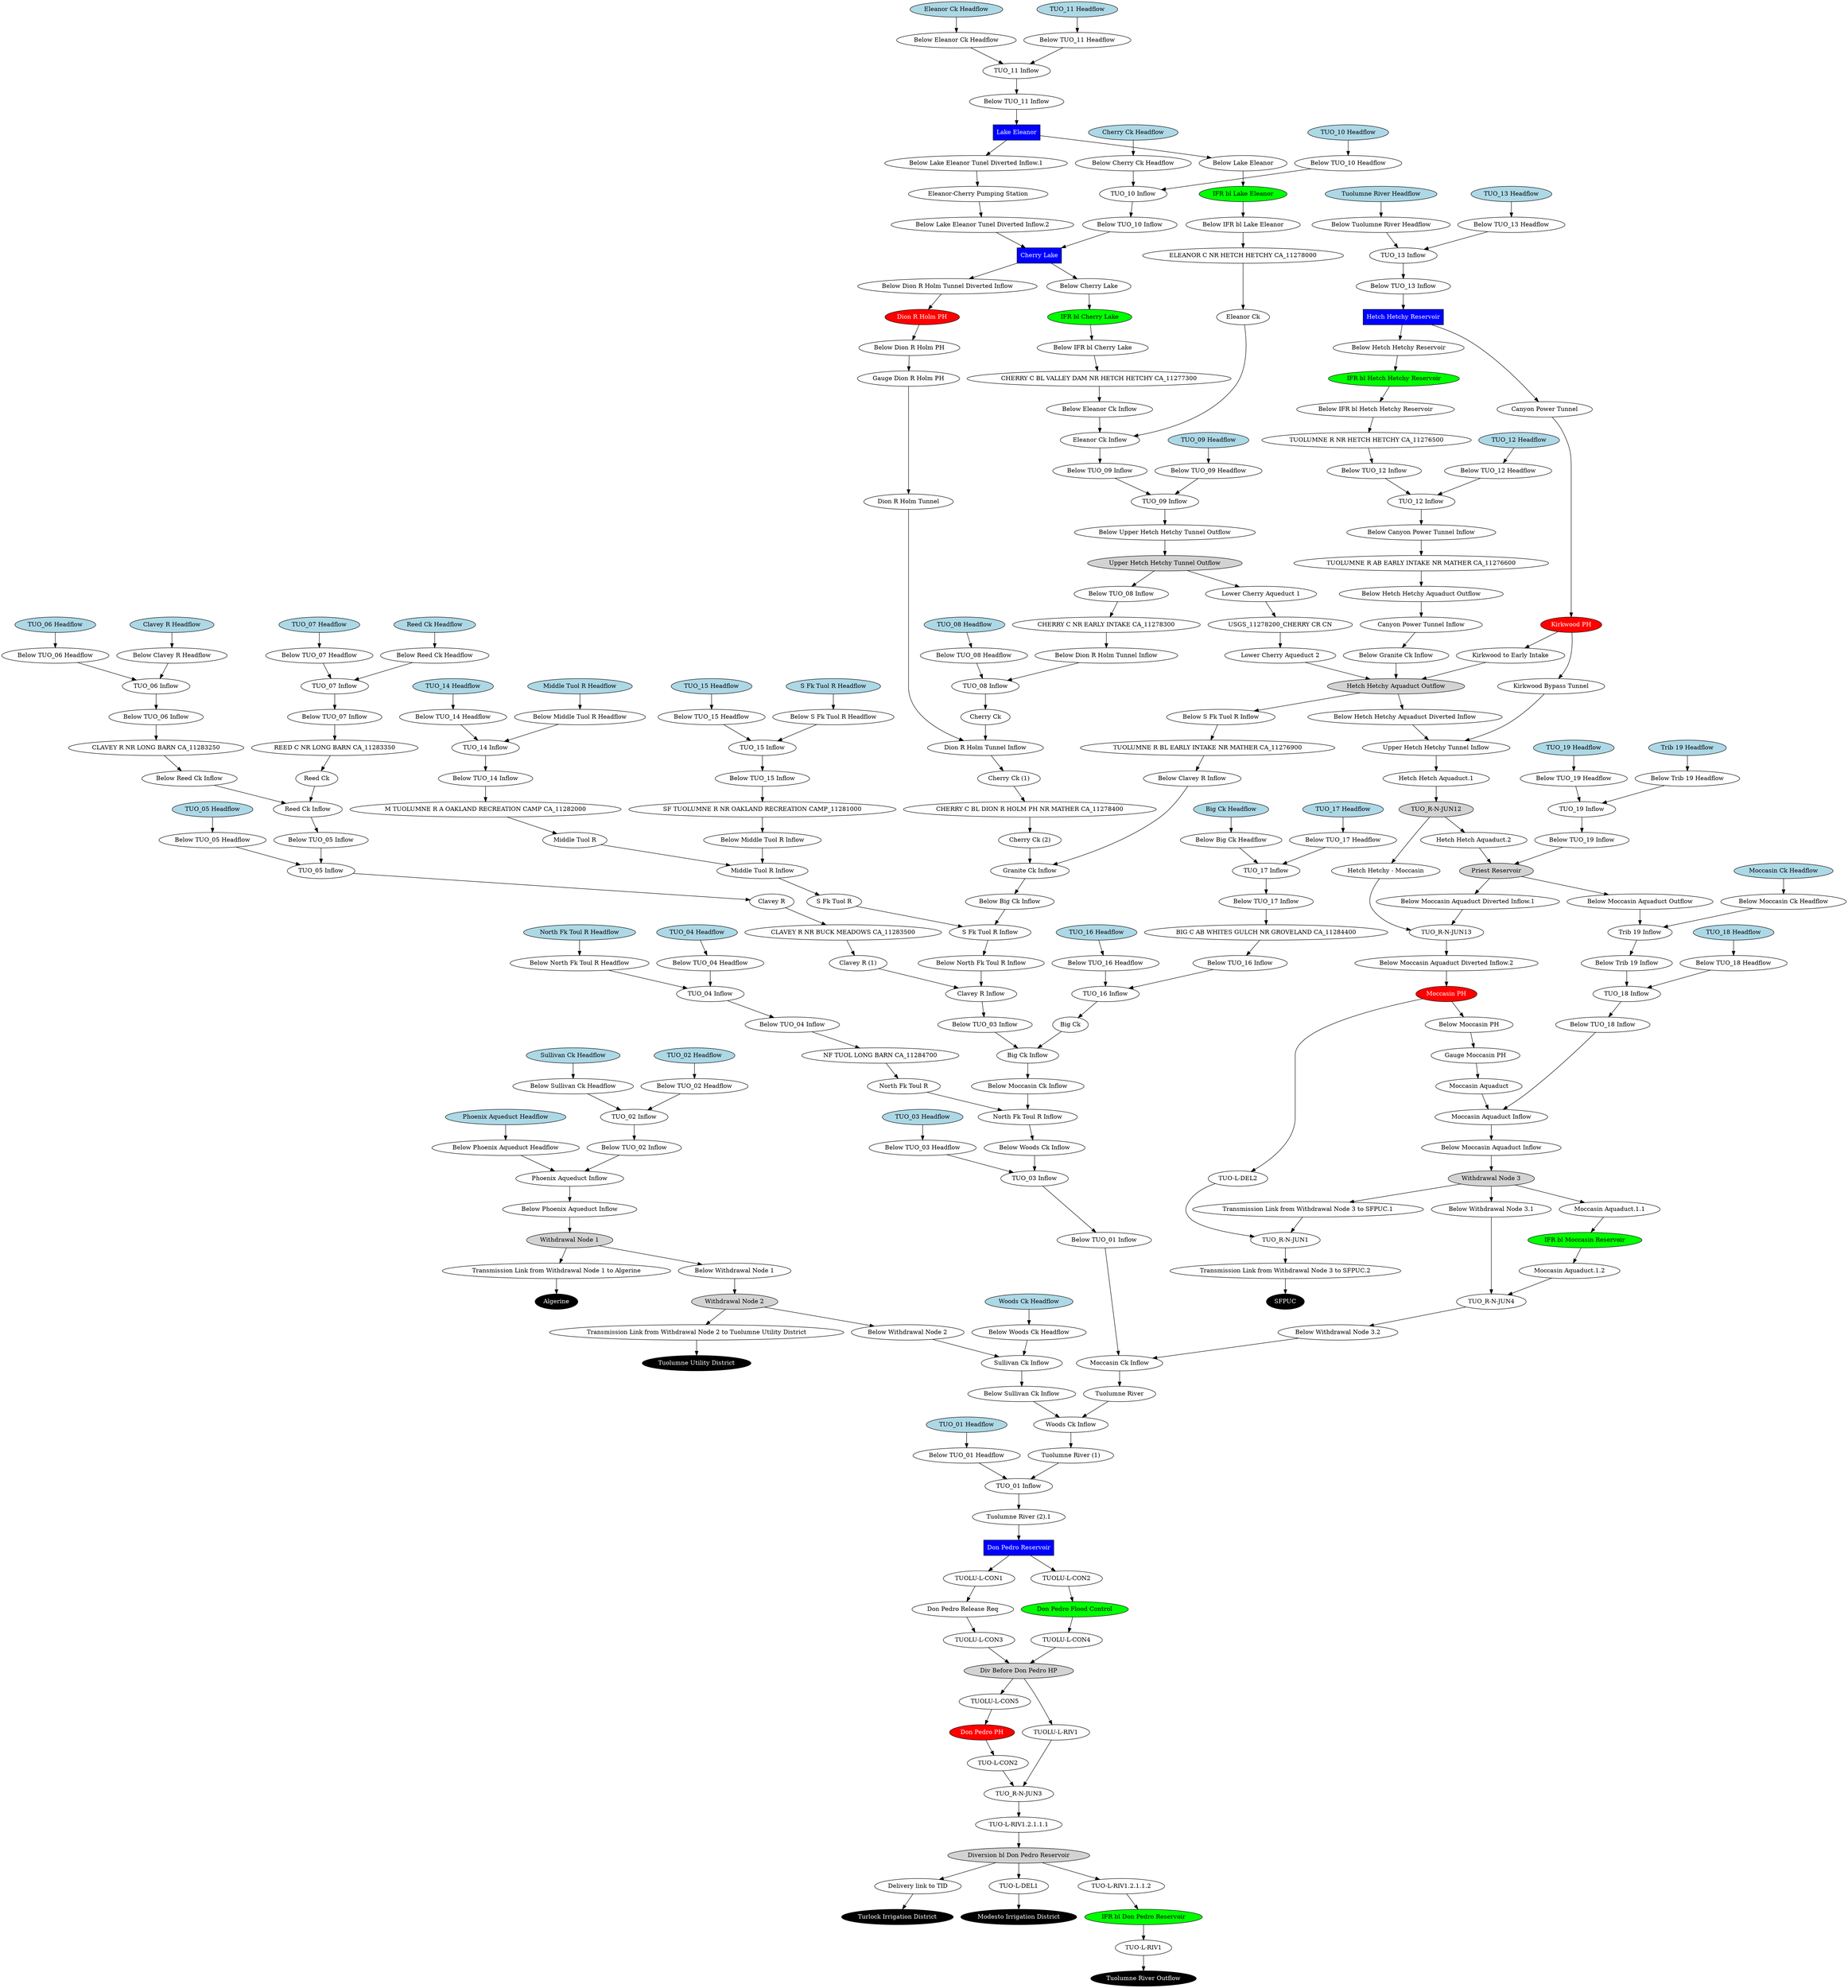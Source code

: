 // tuolumne
digraph tuolumne {
	"Below Big Ck Headflow" [fillcolor=white fontcolor=black shape=oval style=filled]
	"Below Big Ck Inflow" [fillcolor=white fontcolor=black shape=oval style=filled]
	"Below Canyon Power Tunnel Inflow" [fillcolor=white fontcolor=black shape=oval style=filled]
	"Below Cherry Ck Headflow" [fillcolor=white fontcolor=black shape=oval style=filled]
	"Below Cherry Lake" [fillcolor=white fontcolor=black shape=oval style=filled]
	"Below Clavey R Headflow" [fillcolor=white fontcolor=black shape=oval style=filled]
	"Below Clavey R Inflow" [fillcolor=white fontcolor=black shape=oval style=filled]
	"Below Dion R Holm PH" [fillcolor=white fontcolor=black shape=oval style=filled]
	"Below Dion R Holm Tunnel Diverted Inflow" [fillcolor=white fontcolor=black shape=oval style=filled]
	"Below Dion R Holm Tunnel Inflow" [fillcolor=white fontcolor=black shape=oval style=filled]
	"Below Eleanor Ck Headflow" [fillcolor=white fontcolor=black shape=oval style=filled]
	"Below Eleanor Ck Inflow" [fillcolor=white fontcolor=black shape=oval style=filled]
	"Below Granite Ck Inflow" [fillcolor=white fontcolor=black shape=oval style=filled]
	"Below Hetch Hetchy Aquaduct Diverted Inflow" [fillcolor=white fontcolor=black shape=oval style=filled]
	"Below Hetch Hetchy Aquaduct Outflow" [fillcolor=white fontcolor=black shape=oval style=filled]
	"Below Hetch Hetchy Reservoir" [fillcolor=white fontcolor=black shape=oval style=filled]
	"Below IFR bl Cherry Lake" [fillcolor=white fontcolor=black shape=oval style=filled]
	"Below IFR bl Hetch Hetchy Reservoir" [fillcolor=white fontcolor=black shape=oval style=filled]
	"Below IFR bl Lake Eleanor" [fillcolor=white fontcolor=black shape=oval style=filled]
	"Below Lake Eleanor" [fillcolor=white fontcolor=black shape=oval style=filled]
	"Below Lake Eleanor Tunel Diverted Inflow.1" [fillcolor=white fontcolor=black shape=oval style=filled]
	"Below Lake Eleanor Tunel Diverted Inflow.2" [fillcolor=white fontcolor=black shape=oval style=filled]
	"Below Middle Tuol R Headflow" [fillcolor=white fontcolor=black shape=oval style=filled]
	"Below Middle Tuol R Inflow" [fillcolor=white fontcolor=black shape=oval style=filled]
	"Below Moccasin Aquaduct Diverted Inflow.1" [fillcolor=white fontcolor=black shape=oval style=filled]
	"Below Moccasin Aquaduct Diverted Inflow.2" [fillcolor=white fontcolor=black shape=oval style=filled]
	"Below Moccasin Aquaduct Inflow" [fillcolor=white fontcolor=black shape=oval style=filled]
	"Below Moccasin Aquaduct Outflow" [fillcolor=white fontcolor=black shape=oval style=filled]
	"Below Moccasin Ck Headflow" [fillcolor=white fontcolor=black shape=oval style=filled]
	"Below Moccasin Ck Inflow" [fillcolor=white fontcolor=black shape=oval style=filled]
	"Below Moccasin PH" [fillcolor=white fontcolor=black shape=oval style=filled]
	"Below North Fk Toul R Headflow" [fillcolor=white fontcolor=black shape=oval style=filled]
	"Below North Fk Toul R Inflow" [fillcolor=white fontcolor=black shape=oval style=filled]
	"Below Phoenix Aqueduct Headflow" [fillcolor=white fontcolor=black shape=oval style=filled]
	"Below Phoenix Aqueduct Inflow" [fillcolor=white fontcolor=black shape=oval style=filled]
	"Below Reed Ck Headflow" [fillcolor=white fontcolor=black shape=oval style=filled]
	"Below Reed Ck Inflow" [fillcolor=white fontcolor=black shape=oval style=filled]
	"Below S Fk Tuol R Headflow" [fillcolor=white fontcolor=black shape=oval style=filled]
	"Below S Fk Tuol R Inflow" [fillcolor=white fontcolor=black shape=oval style=filled]
	"Below Sullivan Ck Headflow" [fillcolor=white fontcolor=black shape=oval style=filled]
	"Below Sullivan Ck Inflow" [fillcolor=white fontcolor=black shape=oval style=filled]
	"Below Trib 19 Headflow" [fillcolor=white fontcolor=black shape=oval style=filled]
	"Below Trib 19 Inflow" [fillcolor=white fontcolor=black shape=oval style=filled]
	"Below Tuolumne River Headflow" [fillcolor=white fontcolor=black shape=oval style=filled]
	"Below TUO_01 Headflow" [fillcolor=white fontcolor=black shape=oval style=filled]
	"Below TUO_01 Inflow" [fillcolor=white fontcolor=black shape=oval style=filled]
	"Below TUO_02 Headflow" [fillcolor=white fontcolor=black shape=oval style=filled]
	"Below TUO_02 Inflow" [fillcolor=white fontcolor=black shape=oval style=filled]
	"Below TUO_03 Headflow" [fillcolor=white fontcolor=black shape=oval style=filled]
	"Below TUO_03 Inflow" [fillcolor=white fontcolor=black shape=oval style=filled]
	"Below TUO_04 Headflow" [fillcolor=white fontcolor=black shape=oval style=filled]
	"Below TUO_04 Inflow" [fillcolor=white fontcolor=black shape=oval style=filled]
	"Below TUO_05 Headflow" [fillcolor=white fontcolor=black shape=oval style=filled]
	"Below TUO_05 Inflow" [fillcolor=white fontcolor=black shape=oval style=filled]
	"Below TUO_06 Headflow" [fillcolor=white fontcolor=black shape=oval style=filled]
	"Below TUO_06 Inflow" [fillcolor=white fontcolor=black shape=oval style=filled]
	"Below TUO_07 Headflow" [fillcolor=white fontcolor=black shape=oval style=filled]
	"Below TUO_07 Inflow" [fillcolor=white fontcolor=black shape=oval style=filled]
	"Below TUO_08 Headflow" [fillcolor=white fontcolor=black shape=oval style=filled]
	"Below TUO_08 Inflow" [fillcolor=white fontcolor=black shape=oval style=filled]
	"Below TUO_09 Headflow" [fillcolor=white fontcolor=black shape=oval style=filled]
	"Below TUO_09 Inflow" [fillcolor=white fontcolor=black shape=oval style=filled]
	"Below TUO_10 Headflow" [fillcolor=white fontcolor=black shape=oval style=filled]
	"Below TUO_10 Inflow" [fillcolor=white fontcolor=black shape=oval style=filled]
	"Below TUO_11 Headflow" [fillcolor=white fontcolor=black shape=oval style=filled]
	"Below TUO_11 Inflow" [fillcolor=white fontcolor=black shape=oval style=filled]
	"Below TUO_12 Headflow" [fillcolor=white fontcolor=black shape=oval style=filled]
	"Below TUO_12 Inflow" [fillcolor=white fontcolor=black shape=oval style=filled]
	"Below TUO_13 Headflow" [fillcolor=white fontcolor=black shape=oval style=filled]
	"Below TUO_13 Inflow" [fillcolor=white fontcolor=black shape=oval style=filled]
	"Below TUO_14 Headflow" [fillcolor=white fontcolor=black shape=oval style=filled]
	"Below TUO_14 Inflow" [fillcolor=white fontcolor=black shape=oval style=filled]
	"Below TUO_15 Headflow" [fillcolor=white fontcolor=black shape=oval style=filled]
	"Below TUO_15 Inflow" [fillcolor=white fontcolor=black shape=oval style=filled]
	"Below TUO_16 Headflow" [fillcolor=white fontcolor=black shape=oval style=filled]
	"Below TUO_16 Inflow" [fillcolor=white fontcolor=black shape=oval style=filled]
	"Below TUO_17 Headflow" [fillcolor=white fontcolor=black shape=oval style=filled]
	"Below TUO_17 Inflow" [fillcolor=white fontcolor=black shape=oval style=filled]
	"Below TUO_18 Headflow" [fillcolor=white fontcolor=black shape=oval style=filled]
	"Below TUO_18 Inflow" [fillcolor=white fontcolor=black shape=oval style=filled]
	"Below TUO_19 Headflow" [fillcolor=white fontcolor=black shape=oval style=filled]
	"Below TUO_19 Inflow" [fillcolor=white fontcolor=black shape=oval style=filled]
	"Below Upper Hetch Hetchy Tunnel Outflow" [fillcolor=white fontcolor=black shape=oval style=filled]
	"Below Withdrawal Node 1" [fillcolor=white fontcolor=black shape=oval style=filled]
	"Below Withdrawal Node 2" [fillcolor=white fontcolor=black shape=oval style=filled]
	"Below Withdrawal Node 3.1" [fillcolor=white fontcolor=black shape=oval style=filled]
	"Below Withdrawal Node 3.2" [fillcolor=white fontcolor=black shape=oval style=filled]
	"Below Woods Ck Headflow" [fillcolor=white fontcolor=black shape=oval style=filled]
	"Below Woods Ck Inflow" [fillcolor=white fontcolor=black shape=oval style=filled]
	"Big Ck" [fillcolor=white fontcolor=black shape=oval style=filled]
	"Canyon Power Tunnel" [fillcolor=white fontcolor=black shape=oval style=filled]
	"Cherry Ck" [fillcolor=white fontcolor=black shape=oval style=filled]
	"Cherry Ck (1)" [fillcolor=white fontcolor=black shape=oval style=filled]
	"Cherry Ck (2)" [fillcolor=white fontcolor=black shape=oval style=filled]
	"Clavey R" [fillcolor=white fontcolor=black shape=oval style=filled]
	"Clavey R (1)" [fillcolor=white fontcolor=black shape=oval style=filled]
	"Delivery link to TID" [fillcolor=white fontcolor=black shape=oval style=filled]
	"Dion R Holm Tunnel" [fillcolor=white fontcolor=black shape=oval style=filled]
	"Eleanor Ck" [fillcolor=white fontcolor=black shape=oval style=filled]
	"Hetch Hetch Aquaduct.1" [fillcolor=white fontcolor=black shape=oval style=filled]
	"Hetch Hetch Aquaduct.2" [fillcolor=white fontcolor=black shape=oval style=filled]
	"Hetch Hetchy - Moccasin" [fillcolor=white fontcolor=black shape=oval style=filled]
	"Kirkwood Bypass Tunnel" [fillcolor=white fontcolor=black shape=oval style=filled]
	"Kirkwood to Early Intake" [fillcolor=white fontcolor=black shape=oval style=filled]
	"Lower Cherry Aqueduct 1" [fillcolor=white fontcolor=black shape=oval style=filled]
	"Lower Cherry Aqueduct 2" [fillcolor=white fontcolor=black shape=oval style=filled]
	"Middle Tuol R" [fillcolor=white fontcolor=black shape=oval style=filled]
	"Moccasin Aquaduct" [fillcolor=white fontcolor=black shape=oval style=filled]
	"Moccasin Aquaduct.1.1" [fillcolor=white fontcolor=black shape=oval style=filled]
	"Moccasin Aquaduct.1.2" [fillcolor=white fontcolor=black shape=oval style=filled]
	"North Fk Toul R" [fillcolor=white fontcolor=black shape=oval style=filled]
	"Reed Ck" [fillcolor=white fontcolor=black shape=oval style=filled]
	"S Fk Tuol R" [fillcolor=white fontcolor=black shape=oval style=filled]
	"Transmission Link from Withdrawal Node 1 to Algerine" [fillcolor=white fontcolor=black shape=oval style=filled]
	"Transmission Link from Withdrawal Node 2 to Tuolumne Utility District" [fillcolor=white fontcolor=black shape=oval style=filled]
	"Transmission Link from Withdrawal Node 3 to SFPUC.1" [fillcolor=white fontcolor=black shape=oval style=filled]
	"Transmission Link from Withdrawal Node 3 to SFPUC.2" [fillcolor=white fontcolor=black shape=oval style=filled]
	"TUO-L-CON2" [fillcolor=white fontcolor=black shape=oval style=filled]
	"TUO-L-DEL1" [fillcolor=white fontcolor=black shape=oval style=filled]
	"TUO-L-DEL2" [fillcolor=white fontcolor=black shape=oval style=filled]
	"TUO-L-RIV1" [fillcolor=white fontcolor=black shape=oval style=filled]
	"TUO-L-RIV1.2.1.1.1" [fillcolor=white fontcolor=black shape=oval style=filled]
	"TUO-L-RIV1.2.1.1.2" [fillcolor=white fontcolor=black shape=oval style=filled]
	"TUOLU-L-CON1" [fillcolor=white fontcolor=black shape=oval style=filled]
	"TUOLU-L-CON2" [fillcolor=white fontcolor=black shape=oval style=filled]
	"TUOLU-L-CON3" [fillcolor=white fontcolor=black shape=oval style=filled]
	"TUOLU-L-CON4" [fillcolor=white fontcolor=black shape=oval style=filled]
	"TUOLU-L-CON5" [fillcolor=white fontcolor=black shape=oval style=filled]
	"TUOLU-L-RIV1" [fillcolor=white fontcolor=black shape=oval style=filled]
	"Tuolumne River" [fillcolor=white fontcolor=black shape=oval style=filled]
	"Tuolumne River (1)" [fillcolor=white fontcolor=black shape=oval style=filled]
	"Tuolumne River (2).1" [fillcolor=white fontcolor=black shape=oval style=filled]
	Algerine [fillcolor=black fontcolor=white shape=oval style=filled]
	"BIG C AB WHITES GULCH NR GROVELAND CA_11284400" [fillcolor=white fontcolor=black shape=oval style=filled]
	"Big Ck Headflow" [fillcolor=lightblue fontcolor=black shape=oval style=filled]
	"Big Ck Inflow" [fillcolor=white fontcolor=black shape=oval style=filled]
	"Canyon Power Tunnel Inflow" [fillcolor=white fontcolor=black shape=oval style=filled]
	"CHERRY C BL DION R HOLM PH NR MATHER CA_11278400" [fillcolor=white fontcolor=black shape=oval style=filled]
	"CHERRY C BL VALLEY DAM NR HETCH HETCHY CA_11277300" [fillcolor=white fontcolor=black shape=oval style=filled]
	"CHERRY C NR EARLY INTAKE CA_11278300" [fillcolor=white fontcolor=black shape=oval style=filled]
	"Cherry Ck Headflow" [fillcolor=lightblue fontcolor=black shape=oval style=filled]
	"Cherry Lake" [fillcolor=blue fontcolor=white shape=rect style=filled]
	"Clavey R Headflow" [fillcolor=lightblue fontcolor=black shape=oval style=filled]
	"Clavey R Inflow" [fillcolor=white fontcolor=black shape=oval style=filled]
	"CLAVEY R NR BUCK MEADOWS CA_11283500" [fillcolor=white fontcolor=black shape=oval style=filled]
	"CLAVEY R NR LONG BARN CA_11283250" [fillcolor=white fontcolor=black shape=oval style=filled]
	"Dion R Holm PH" [fillcolor=red fontcolor=white shape=oval style=filled]
	"Dion R Holm Tunnel Inflow" [fillcolor=white fontcolor=black shape=oval style=filled]
	"Div Before Don Pedro HP" [fillcolor=lightgrey fontcolor=black shape=oval style=filled]
	"Diversion bl Don Pedro Reservoir" [fillcolor=lightgrey fontcolor=black shape=oval style=filled]
	"Don Pedro Flood Control" [fillcolor=green fontcolor=black shape=oval style=filled]
	"Don Pedro PH" [fillcolor=red fontcolor=white shape=oval style=filled]
	"Don Pedro Release Req" [fillcolor=white fontcolor=black shape=oval style=filled]
	"Don Pedro Reservoir" [fillcolor=blue fontcolor=white shape=rect style=filled]
	"ELEANOR C NR HETCH HETCHY CA_11278000" [fillcolor=white fontcolor=black shape=oval style=filled]
	"Eleanor Ck Headflow" [fillcolor=lightblue fontcolor=black shape=oval style=filled]
	"Eleanor Ck Inflow" [fillcolor=white fontcolor=black shape=oval style=filled]
	"Eleanor-Cherry Pumping Station" [fillcolor=white fontcolor=black shape=oval style=filled]
	"Gauge Dion R Holm PH" [fillcolor=white fontcolor=black shape=oval style=filled]
	"Gauge Moccasin PH" [fillcolor=white fontcolor=black shape=oval style=filled]
	"Granite Ck Inflow" [fillcolor=white fontcolor=black shape=oval style=filled]
	"Hetch Hetchy Aquaduct Outflow" [fillcolor=lightgrey fontcolor=black shape=oval style=filled]
	"Hetch Hetchy Reservoir" [fillcolor=blue fontcolor=white shape=rect style=filled]
	"IFR bl Cherry Lake" [fillcolor=green fontcolor=black shape=oval style=filled]
	"IFR bl Don Pedro Reservoir" [fillcolor=green fontcolor=black shape=oval style=filled]
	"IFR bl Hetch Hetchy Reservoir" [fillcolor=green fontcolor=black shape=oval style=filled]
	"IFR bl Lake Eleanor" [fillcolor=green fontcolor=black shape=oval style=filled]
	"IFR bl Moccasin Reservoir" [fillcolor=green fontcolor=black shape=oval style=filled]
	"Kirkwood PH" [fillcolor=red fontcolor=white shape=oval style=filled]
	"Lake Eleanor" [fillcolor=blue fontcolor=white shape=rect style=filled]
	"M TUOLUMNE R A OAKLAND RECREATION CAMP CA_11282000" [fillcolor=white fontcolor=black shape=oval style=filled]
	"Middle Tuol R Headflow" [fillcolor=lightblue fontcolor=black shape=oval style=filled]
	"Middle Tuol R Inflow" [fillcolor=white fontcolor=black shape=oval style=filled]
	"Moccasin Aquaduct Inflow" [fillcolor=white fontcolor=black shape=oval style=filled]
	"Moccasin Ck Headflow" [fillcolor=lightblue fontcolor=black shape=oval style=filled]
	"Moccasin Ck Inflow" [fillcolor=white fontcolor=black shape=oval style=filled]
	"Moccasin PH" [fillcolor=red fontcolor=white shape=oval style=filled]
	"Modesto Irrigation District" [fillcolor=black fontcolor=white shape=oval style=filled]
	"NF TUOL LONG BARN CA_11284700" [fillcolor=white fontcolor=black shape=oval style=filled]
	"North Fk Toul R Headflow" [fillcolor=lightblue fontcolor=black shape=oval style=filled]
	"North Fk Toul R Inflow" [fillcolor=white fontcolor=black shape=oval style=filled]
	"Phoenix Aqueduct Headflow" [fillcolor=lightblue fontcolor=black shape=oval style=filled]
	"Phoenix Aqueduct Inflow" [fillcolor=white fontcolor=black shape=oval style=filled]
	"Priest Reservoir" [fillcolor=lightgrey fontcolor=black shape=oval style=filled]
	"REED C NR LONG BARN CA_11283350" [fillcolor=white fontcolor=black shape=oval style=filled]
	"Reed Ck Headflow" [fillcolor=lightblue fontcolor=black shape=oval style=filled]
	"Reed Ck Inflow" [fillcolor=white fontcolor=black shape=oval style=filled]
	"S Fk Tuol R Headflow" [fillcolor=lightblue fontcolor=black shape=oval style=filled]
	"S Fk Tuol R Inflow" [fillcolor=white fontcolor=black shape=oval style=filled]
	"SF TUOLUMNE R NR OAKLAND RECREATION CAMP_11281000" [fillcolor=white fontcolor=black shape=oval style=filled]
	SFPUC [fillcolor=black fontcolor=white shape=oval style=filled]
	"Sullivan Ck Headflow" [fillcolor=lightblue fontcolor=black shape=oval style=filled]
	"Sullivan Ck Inflow" [fillcolor=white fontcolor=black shape=oval style=filled]
	"Trib 19 Headflow" [fillcolor=lightblue fontcolor=black shape=oval style=filled]
	"Trib 19 Inflow" [fillcolor=white fontcolor=black shape=oval style=filled]
	"TUOLUMNE R AB EARLY INTAKE NR MATHER CA_11276600" [fillcolor=white fontcolor=black shape=oval style=filled]
	"TUOLUMNE R BL EARLY INTAKE NR MATHER CA_11276900" [fillcolor=white fontcolor=black shape=oval style=filled]
	"TUOLUMNE R NR HETCH HETCHY CA_11276500" [fillcolor=white fontcolor=black shape=oval style=filled]
	"Tuolumne River Headflow" [fillcolor=lightblue fontcolor=black shape=oval style=filled]
	"Tuolumne River Outflow" [fillcolor=black fontcolor=white shape=oval style=filled]
	"Tuolumne Utility District" [fillcolor=black fontcolor=white shape=oval style=filled]
	"TUO_01 Headflow" [fillcolor=lightblue fontcolor=black shape=oval style=filled]
	"TUO_01 Inflow" [fillcolor=white fontcolor=black shape=oval style=filled]
	"TUO_02 Headflow" [fillcolor=lightblue fontcolor=black shape=oval style=filled]
	"TUO_02 Inflow" [fillcolor=white fontcolor=black shape=oval style=filled]
	"TUO_03 Headflow" [fillcolor=lightblue fontcolor=black shape=oval style=filled]
	"TUO_03 Inflow" [fillcolor=white fontcolor=black shape=oval style=filled]
	"TUO_04 Headflow" [fillcolor=lightblue fontcolor=black shape=oval style=filled]
	"TUO_04 Inflow" [fillcolor=white fontcolor=black shape=oval style=filled]
	"TUO_05 Headflow" [fillcolor=lightblue fontcolor=black shape=oval style=filled]
	"TUO_05 Inflow" [fillcolor=white fontcolor=black shape=oval style=filled]
	"TUO_06 Headflow" [fillcolor=lightblue fontcolor=black shape=oval style=filled]
	"TUO_06 Inflow" [fillcolor=white fontcolor=black shape=oval style=filled]
	"TUO_07 Headflow" [fillcolor=lightblue fontcolor=black shape=oval style=filled]
	"TUO_07 Inflow" [fillcolor=white fontcolor=black shape=oval style=filled]
	"TUO_08 Headflow" [fillcolor=lightblue fontcolor=black shape=oval style=filled]
	"TUO_08 Inflow" [fillcolor=white fontcolor=black shape=oval style=filled]
	"TUO_09 Headflow" [fillcolor=lightblue fontcolor=black shape=oval style=filled]
	"TUO_09 Inflow" [fillcolor=white fontcolor=black shape=oval style=filled]
	"TUO_10 Headflow" [fillcolor=lightblue fontcolor=black shape=oval style=filled]
	"TUO_10 Inflow" [fillcolor=white fontcolor=black shape=oval style=filled]
	"TUO_11 Headflow" [fillcolor=lightblue fontcolor=black shape=oval style=filled]
	"TUO_11 Inflow" [fillcolor=white fontcolor=black shape=oval style=filled]
	"TUO_12 Headflow" [fillcolor=lightblue fontcolor=black shape=oval style=filled]
	"TUO_12 Inflow" [fillcolor=white fontcolor=black shape=oval style=filled]
	"TUO_13 Headflow" [fillcolor=lightblue fontcolor=black shape=oval style=filled]
	"TUO_13 Inflow" [fillcolor=white fontcolor=black shape=oval style=filled]
	"TUO_14 Headflow" [fillcolor=lightblue fontcolor=black shape=oval style=filled]
	"TUO_14 Inflow" [fillcolor=white fontcolor=black shape=oval style=filled]
	"TUO_15 Headflow" [fillcolor=lightblue fontcolor=black shape=oval style=filled]
	"TUO_15 Inflow" [fillcolor=white fontcolor=black shape=oval style=filled]
	"TUO_16 Headflow" [fillcolor=lightblue fontcolor=black shape=oval style=filled]
	"TUO_16 Inflow" [fillcolor=white fontcolor=black shape=oval style=filled]
	"TUO_17 Headflow" [fillcolor=lightblue fontcolor=black shape=oval style=filled]
	"TUO_17 Inflow" [fillcolor=white fontcolor=black shape=oval style=filled]
	"TUO_18 Headflow" [fillcolor=lightblue fontcolor=black shape=oval style=filled]
	"TUO_18 Inflow" [fillcolor=white fontcolor=black shape=oval style=filled]
	"TUO_19 Headflow" [fillcolor=lightblue fontcolor=black shape=oval style=filled]
	"TUO_19 Inflow" [fillcolor=white fontcolor=black shape=oval style=filled]
	"TUO_R-N-JUN1" [fillcolor=white fontcolor=black shape=oval style=filled]
	"TUO_R-N-JUN12" [fillcolor=lightgrey fontcolor=black shape=oval style=filled]
	"TUO_R-N-JUN13" [fillcolor=white fontcolor=black shape=oval style=filled]
	"TUO_R-N-JUN3" [fillcolor=white fontcolor=black shape=oval style=filled]
	"TUO_R-N-JUN4" [fillcolor=white fontcolor=black shape=oval style=filled]
	"Turlock Irrigation District" [fillcolor=black fontcolor=white shape=oval style=filled]
	"Upper Hetch Hetchy Tunnel Inflow" [fillcolor=white fontcolor=black shape=oval style=filled]
	"Upper Hetch Hetchy Tunnel Outflow" [fillcolor=lightgrey fontcolor=black shape=oval style=filled]
	"USGS_11278200_CHERRY CR CN" [fillcolor=white fontcolor=black shape=oval style=filled]
	"Withdrawal Node 1" [fillcolor=lightgrey fontcolor=black shape=oval style=filled]
	"Withdrawal Node 2" [fillcolor=lightgrey fontcolor=black shape=oval style=filled]
	"Withdrawal Node 3" [fillcolor=lightgrey fontcolor=black shape=oval style=filled]
	"Woods Ck Headflow" [fillcolor=lightblue fontcolor=black shape=oval style=filled]
	"Woods Ck Inflow" [fillcolor=white fontcolor=black shape=oval style=filled]
	"Big Ck Headflow" -> "Below Big Ck Headflow"
	"Below Big Ck Headflow" -> "TUO_17 Inflow"
	"Granite Ck Inflow" -> "Below Big Ck Inflow"
	"Below Big Ck Inflow" -> "S Fk Tuol R Inflow"
	"TUO_12 Inflow" -> "Below Canyon Power Tunnel Inflow"
	"Below Canyon Power Tunnel Inflow" -> "TUOLUMNE R AB EARLY INTAKE NR MATHER CA_11276600"
	"Cherry Ck Headflow" -> "Below Cherry Ck Headflow"
	"Below Cherry Ck Headflow" -> "TUO_10 Inflow"
	"Cherry Lake" -> "Below Cherry Lake"
	"Below Cherry Lake" -> "IFR bl Cherry Lake"
	"Clavey R Headflow" -> "Below Clavey R Headflow"
	"Below Clavey R Headflow" -> "TUO_06 Inflow"
	"TUOLUMNE R BL EARLY INTAKE NR MATHER CA_11276900" -> "Below Clavey R Inflow"
	"Below Clavey R Inflow" -> "Granite Ck Inflow"
	"Dion R Holm PH" -> "Below Dion R Holm PH"
	"Below Dion R Holm PH" -> "Gauge Dion R Holm PH"
	"Cherry Lake" -> "Below Dion R Holm Tunnel Diverted Inflow"
	"Below Dion R Holm Tunnel Diverted Inflow" -> "Dion R Holm PH"
	"CHERRY C NR EARLY INTAKE CA_11278300" -> "Below Dion R Holm Tunnel Inflow"
	"Below Dion R Holm Tunnel Inflow" -> "TUO_08 Inflow"
	"Eleanor Ck Headflow" -> "Below Eleanor Ck Headflow"
	"Below Eleanor Ck Headflow" -> "TUO_11 Inflow"
	"CHERRY C BL VALLEY DAM NR HETCH HETCHY CA_11277300" -> "Below Eleanor Ck Inflow"
	"Below Eleanor Ck Inflow" -> "Eleanor Ck Inflow"
	"Canyon Power Tunnel Inflow" -> "Below Granite Ck Inflow"
	"Below Granite Ck Inflow" -> "Hetch Hetchy Aquaduct Outflow"
	"Hetch Hetchy Aquaduct Outflow" -> "Below Hetch Hetchy Aquaduct Diverted Inflow"
	"Below Hetch Hetchy Aquaduct Diverted Inflow" -> "Upper Hetch Hetchy Tunnel Inflow"
	"TUOLUMNE R AB EARLY INTAKE NR MATHER CA_11276600" -> "Below Hetch Hetchy Aquaduct Outflow"
	"Below Hetch Hetchy Aquaduct Outflow" -> "Canyon Power Tunnel Inflow"
	"Hetch Hetchy Reservoir" -> "Below Hetch Hetchy Reservoir"
	"Below Hetch Hetchy Reservoir" -> "IFR bl Hetch Hetchy Reservoir"
	"IFR bl Cherry Lake" -> "Below IFR bl Cherry Lake"
	"Below IFR bl Cherry Lake" -> "CHERRY C BL VALLEY DAM NR HETCH HETCHY CA_11277300"
	"IFR bl Hetch Hetchy Reservoir" -> "Below IFR bl Hetch Hetchy Reservoir"
	"Below IFR bl Hetch Hetchy Reservoir" -> "TUOLUMNE R NR HETCH HETCHY CA_11276500"
	"IFR bl Lake Eleanor" -> "Below IFR bl Lake Eleanor"
	"Below IFR bl Lake Eleanor" -> "ELEANOR C NR HETCH HETCHY CA_11278000"
	"Lake Eleanor" -> "Below Lake Eleanor"
	"Below Lake Eleanor" -> "IFR bl Lake Eleanor"
	"Lake Eleanor" -> "Below Lake Eleanor Tunel Diverted Inflow.1"
	"Below Lake Eleanor Tunel Diverted Inflow.1" -> "Eleanor-Cherry Pumping Station"
	"Eleanor-Cherry Pumping Station" -> "Below Lake Eleanor Tunel Diverted Inflow.2"
	"Below Lake Eleanor Tunel Diverted Inflow.2" -> "Cherry Lake"
	"Middle Tuol R Headflow" -> "Below Middle Tuol R Headflow"
	"Below Middle Tuol R Headflow" -> "TUO_14 Inflow"
	"SF TUOLUMNE R NR OAKLAND RECREATION CAMP_11281000" -> "Below Middle Tuol R Inflow"
	"Below Middle Tuol R Inflow" -> "Middle Tuol R Inflow"
	"Priest Reservoir" -> "Below Moccasin Aquaduct Diverted Inflow.1"
	"Below Moccasin Aquaduct Diverted Inflow.1" -> "TUO_R-N-JUN13"
	"TUO_R-N-JUN13" -> "Below Moccasin Aquaduct Diverted Inflow.2"
	"Below Moccasin Aquaduct Diverted Inflow.2" -> "Moccasin PH"
	"Moccasin Aquaduct Inflow" -> "Below Moccasin Aquaduct Inflow"
	"Below Moccasin Aquaduct Inflow" -> "Withdrawal Node 3"
	"Priest Reservoir" -> "Below Moccasin Aquaduct Outflow"
	"Below Moccasin Aquaduct Outflow" -> "Trib 19 Inflow"
	"Moccasin Ck Headflow" -> "Below Moccasin Ck Headflow"
	"Below Moccasin Ck Headflow" -> "Trib 19 Inflow"
	"Big Ck Inflow" -> "Below Moccasin Ck Inflow"
	"Below Moccasin Ck Inflow" -> "North Fk Toul R Inflow"
	"Moccasin PH" -> "Below Moccasin PH"
	"Below Moccasin PH" -> "Gauge Moccasin PH"
	"North Fk Toul R Headflow" -> "Below North Fk Toul R Headflow"
	"Below North Fk Toul R Headflow" -> "TUO_04 Inflow"
	"S Fk Tuol R Inflow" -> "Below North Fk Toul R Inflow"
	"Below North Fk Toul R Inflow" -> "Clavey R Inflow"
	"Phoenix Aqueduct Headflow" -> "Below Phoenix Aqueduct Headflow"
	"Below Phoenix Aqueduct Headflow" -> "Phoenix Aqueduct Inflow"
	"Phoenix Aqueduct Inflow" -> "Below Phoenix Aqueduct Inflow"
	"Below Phoenix Aqueduct Inflow" -> "Withdrawal Node 1"
	"Reed Ck Headflow" -> "Below Reed Ck Headflow"
	"Below Reed Ck Headflow" -> "TUO_07 Inflow"
	"CLAVEY R NR LONG BARN CA_11283250" -> "Below Reed Ck Inflow"
	"Below Reed Ck Inflow" -> "Reed Ck Inflow"
	"S Fk Tuol R Headflow" -> "Below S Fk Tuol R Headflow"
	"Below S Fk Tuol R Headflow" -> "TUO_15 Inflow"
	"Hetch Hetchy Aquaduct Outflow" -> "Below S Fk Tuol R Inflow"
	"Below S Fk Tuol R Inflow" -> "TUOLUMNE R BL EARLY INTAKE NR MATHER CA_11276900"
	"Sullivan Ck Headflow" -> "Below Sullivan Ck Headflow"
	"Below Sullivan Ck Headflow" -> "TUO_02 Inflow"
	"Sullivan Ck Inflow" -> "Below Sullivan Ck Inflow"
	"Below Sullivan Ck Inflow" -> "Woods Ck Inflow"
	"Trib 19 Headflow" -> "Below Trib 19 Headflow"
	"Below Trib 19 Headflow" -> "TUO_19 Inflow"
	"Trib 19 Inflow" -> "Below Trib 19 Inflow"
	"Below Trib 19 Inflow" -> "TUO_18 Inflow"
	"Tuolumne River Headflow" -> "Below Tuolumne River Headflow"
	"Below Tuolumne River Headflow" -> "TUO_13 Inflow"
	"TUO_01 Headflow" -> "Below TUO_01 Headflow"
	"Below TUO_01 Headflow" -> "TUO_01 Inflow"
	"TUO_03 Inflow" -> "Below TUO_01 Inflow"
	"Below TUO_01 Inflow" -> "Moccasin Ck Inflow"
	"TUO_02 Headflow" -> "Below TUO_02 Headflow"
	"Below TUO_02 Headflow" -> "TUO_02 Inflow"
	"TUO_02 Inflow" -> "Below TUO_02 Inflow"
	"Below TUO_02 Inflow" -> "Phoenix Aqueduct Inflow"
	"TUO_03 Headflow" -> "Below TUO_03 Headflow"
	"Below TUO_03 Headflow" -> "TUO_03 Inflow"
	"Clavey R Inflow" -> "Below TUO_03 Inflow"
	"Below TUO_03 Inflow" -> "Big Ck Inflow"
	"TUO_04 Headflow" -> "Below TUO_04 Headflow"
	"Below TUO_04 Headflow" -> "TUO_04 Inflow"
	"TUO_04 Inflow" -> "Below TUO_04 Inflow"
	"Below TUO_04 Inflow" -> "NF TUOL LONG BARN CA_11284700"
	"TUO_05 Headflow" -> "Below TUO_05 Headflow"
	"Below TUO_05 Headflow" -> "TUO_05 Inflow"
	"Reed Ck Inflow" -> "Below TUO_05 Inflow"
	"Below TUO_05 Inflow" -> "TUO_05 Inflow"
	"TUO_06 Headflow" -> "Below TUO_06 Headflow"
	"Below TUO_06 Headflow" -> "TUO_06 Inflow"
	"TUO_06 Inflow" -> "Below TUO_06 Inflow"
	"Below TUO_06 Inflow" -> "CLAVEY R NR LONG BARN CA_11283250"
	"TUO_07 Headflow" -> "Below TUO_07 Headflow"
	"Below TUO_07 Headflow" -> "TUO_07 Inflow"
	"TUO_07 Inflow" -> "Below TUO_07 Inflow"
	"Below TUO_07 Inflow" -> "REED C NR LONG BARN CA_11283350"
	"TUO_08 Headflow" -> "Below TUO_08 Headflow"
	"Below TUO_08 Headflow" -> "TUO_08 Inflow"
	"Upper Hetch Hetchy Tunnel Outflow" -> "Below TUO_08 Inflow"
	"Below TUO_08 Inflow" -> "CHERRY C NR EARLY INTAKE CA_11278300"
	"TUO_09 Headflow" -> "Below TUO_09 Headflow"
	"Below TUO_09 Headflow" -> "TUO_09 Inflow"
	"Eleanor Ck Inflow" -> "Below TUO_09 Inflow"
	"Below TUO_09 Inflow" -> "TUO_09 Inflow"
	"TUO_10 Headflow" -> "Below TUO_10 Headflow"
	"Below TUO_10 Headflow" -> "TUO_10 Inflow"
	"TUO_10 Inflow" -> "Below TUO_10 Inflow"
	"Below TUO_10 Inflow" -> "Cherry Lake"
	"TUO_11 Headflow" -> "Below TUO_11 Headflow"
	"Below TUO_11 Headflow" -> "TUO_11 Inflow"
	"TUO_11 Inflow" -> "Below TUO_11 Inflow"
	"Below TUO_11 Inflow" -> "Lake Eleanor"
	"TUO_12 Headflow" -> "Below TUO_12 Headflow"
	"Below TUO_12 Headflow" -> "TUO_12 Inflow"
	"TUOLUMNE R NR HETCH HETCHY CA_11276500" -> "Below TUO_12 Inflow"
	"Below TUO_12 Inflow" -> "TUO_12 Inflow"
	"TUO_13 Headflow" -> "Below TUO_13 Headflow"
	"Below TUO_13 Headflow" -> "TUO_13 Inflow"
	"TUO_13 Inflow" -> "Below TUO_13 Inflow"
	"Below TUO_13 Inflow" -> "Hetch Hetchy Reservoir"
	"TUO_14 Headflow" -> "Below TUO_14 Headflow"
	"Below TUO_14 Headflow" -> "TUO_14 Inflow"
	"TUO_14 Inflow" -> "Below TUO_14 Inflow"
	"Below TUO_14 Inflow" -> "M TUOLUMNE R A OAKLAND RECREATION CAMP CA_11282000"
	"TUO_15 Headflow" -> "Below TUO_15 Headflow"
	"Below TUO_15 Headflow" -> "TUO_15 Inflow"
	"TUO_15 Inflow" -> "Below TUO_15 Inflow"
	"Below TUO_15 Inflow" -> "SF TUOLUMNE R NR OAKLAND RECREATION CAMP_11281000"
	"TUO_16 Headflow" -> "Below TUO_16 Headflow"
	"Below TUO_16 Headflow" -> "TUO_16 Inflow"
	"BIG C AB WHITES GULCH NR GROVELAND CA_11284400" -> "Below TUO_16 Inflow"
	"Below TUO_16 Inflow" -> "TUO_16 Inflow"
	"TUO_17 Headflow" -> "Below TUO_17 Headflow"
	"Below TUO_17 Headflow" -> "TUO_17 Inflow"
	"TUO_17 Inflow" -> "Below TUO_17 Inflow"
	"Below TUO_17 Inflow" -> "BIG C AB WHITES GULCH NR GROVELAND CA_11284400"
	"TUO_18 Headflow" -> "Below TUO_18 Headflow"
	"Below TUO_18 Headflow" -> "TUO_18 Inflow"
	"TUO_18 Inflow" -> "Below TUO_18 Inflow"
	"Below TUO_18 Inflow" -> "Moccasin Aquaduct Inflow"
	"TUO_19 Headflow" -> "Below TUO_19 Headflow"
	"Below TUO_19 Headflow" -> "TUO_19 Inflow"
	"TUO_19 Inflow" -> "Below TUO_19 Inflow"
	"Below TUO_19 Inflow" -> "Priest Reservoir"
	"TUO_09 Inflow" -> "Below Upper Hetch Hetchy Tunnel Outflow"
	"Below Upper Hetch Hetchy Tunnel Outflow" -> "Upper Hetch Hetchy Tunnel Outflow"
	"Withdrawal Node 1" -> "Below Withdrawal Node 1"
	"Below Withdrawal Node 1" -> "Withdrawal Node 2"
	"Withdrawal Node 2" -> "Below Withdrawal Node 2"
	"Below Withdrawal Node 2" -> "Sullivan Ck Inflow"
	"Withdrawal Node 3" -> "Below Withdrawal Node 3.1"
	"Below Withdrawal Node 3.1" -> "TUO_R-N-JUN4"
	"TUO_R-N-JUN4" -> "Below Withdrawal Node 3.2"
	"Below Withdrawal Node 3.2" -> "Moccasin Ck Inflow"
	"Woods Ck Headflow" -> "Below Woods Ck Headflow"
	"Below Woods Ck Headflow" -> "Sullivan Ck Inflow"
	"North Fk Toul R Inflow" -> "Below Woods Ck Inflow"
	"Below Woods Ck Inflow" -> "TUO_03 Inflow"
	"TUO_16 Inflow" -> "Big Ck"
	"Big Ck" -> "Big Ck Inflow"
	"Hetch Hetchy Reservoir" -> "Canyon Power Tunnel"
	"Canyon Power Tunnel" -> "Kirkwood PH"
	"TUO_08 Inflow" -> "Cherry Ck"
	"Cherry Ck" -> "Dion R Holm Tunnel Inflow"
	"Dion R Holm Tunnel Inflow" -> "Cherry Ck (1)"
	"Cherry Ck (1)" -> "CHERRY C BL DION R HOLM PH NR MATHER CA_11278400"
	"CHERRY C BL DION R HOLM PH NR MATHER CA_11278400" -> "Cherry Ck (2)"
	"Cherry Ck (2)" -> "Granite Ck Inflow"
	"TUO_05 Inflow" -> "Clavey R"
	"Clavey R" -> "CLAVEY R NR BUCK MEADOWS CA_11283500"
	"CLAVEY R NR BUCK MEADOWS CA_11283500" -> "Clavey R (1)"
	"Clavey R (1)" -> "Clavey R Inflow"
	"Diversion bl Don Pedro Reservoir" -> "Delivery link to TID"
	"Delivery link to TID" -> "Turlock Irrigation District"
	"Gauge Dion R Holm PH" -> "Dion R Holm Tunnel"
	"Dion R Holm Tunnel" -> "Dion R Holm Tunnel Inflow"
	"ELEANOR C NR HETCH HETCHY CA_11278000" -> "Eleanor Ck"
	"Eleanor Ck" -> "Eleanor Ck Inflow"
	"Upper Hetch Hetchy Tunnel Inflow" -> "Hetch Hetch Aquaduct.1"
	"Hetch Hetch Aquaduct.1" -> "TUO_R-N-JUN12"
	"TUO_R-N-JUN12" -> "Hetch Hetch Aquaduct.2"
	"Hetch Hetch Aquaduct.2" -> "Priest Reservoir"
	"TUO_R-N-JUN12" -> "Hetch Hetchy - Moccasin"
	"Hetch Hetchy - Moccasin" -> "TUO_R-N-JUN13"
	"Kirkwood PH" -> "Kirkwood Bypass Tunnel"
	"Kirkwood Bypass Tunnel" -> "Upper Hetch Hetchy Tunnel Inflow"
	"Kirkwood PH" -> "Kirkwood to Early Intake"
	"Kirkwood to Early Intake" -> "Hetch Hetchy Aquaduct Outflow"
	"Upper Hetch Hetchy Tunnel Outflow" -> "Lower Cherry Aqueduct 1"
	"Lower Cherry Aqueduct 1" -> "USGS_11278200_CHERRY CR CN"
	"USGS_11278200_CHERRY CR CN" -> "Lower Cherry Aqueduct 2"
	"Lower Cherry Aqueduct 2" -> "Hetch Hetchy Aquaduct Outflow"
	"M TUOLUMNE R A OAKLAND RECREATION CAMP CA_11282000" -> "Middle Tuol R"
	"Middle Tuol R" -> "Middle Tuol R Inflow"
	"Gauge Moccasin PH" -> "Moccasin Aquaduct"
	"Moccasin Aquaduct" -> "Moccasin Aquaduct Inflow"
	"Withdrawal Node 3" -> "Moccasin Aquaduct.1.1"
	"Moccasin Aquaduct.1.1" -> "IFR bl Moccasin Reservoir"
	"IFR bl Moccasin Reservoir" -> "Moccasin Aquaduct.1.2"
	"Moccasin Aquaduct.1.2" -> "TUO_R-N-JUN4"
	"NF TUOL LONG BARN CA_11284700" -> "North Fk Toul R"
	"North Fk Toul R" -> "North Fk Toul R Inflow"
	"REED C NR LONG BARN CA_11283350" -> "Reed Ck"
	"Reed Ck" -> "Reed Ck Inflow"
	"Middle Tuol R Inflow" -> "S Fk Tuol R"
	"S Fk Tuol R" -> "S Fk Tuol R Inflow"
	"Withdrawal Node 1" -> "Transmission Link from Withdrawal Node 1 to Algerine"
	"Transmission Link from Withdrawal Node 1 to Algerine" -> Algerine
	"Withdrawal Node 2" -> "Transmission Link from Withdrawal Node 2 to Tuolumne Utility District"
	"Transmission Link from Withdrawal Node 2 to Tuolumne Utility District" -> "Tuolumne Utility District"
	"Withdrawal Node 3" -> "Transmission Link from Withdrawal Node 3 to SFPUC.1"
	"Transmission Link from Withdrawal Node 3 to SFPUC.1" -> "TUO_R-N-JUN1"
	"TUO_R-N-JUN1" -> "Transmission Link from Withdrawal Node 3 to SFPUC.2"
	"Transmission Link from Withdrawal Node 3 to SFPUC.2" -> SFPUC
	"Don Pedro PH" -> "TUO-L-CON2"
	"TUO-L-CON2" -> "TUO_R-N-JUN3"
	"Diversion bl Don Pedro Reservoir" -> "TUO-L-DEL1"
	"TUO-L-DEL1" -> "Modesto Irrigation District"
	"Moccasin PH" -> "TUO-L-DEL2"
	"TUO-L-DEL2" -> "TUO_R-N-JUN1"
	"IFR bl Don Pedro Reservoir" -> "TUO-L-RIV1"
	"TUO-L-RIV1" -> "Tuolumne River Outflow"
	"TUO_R-N-JUN3" -> "TUO-L-RIV1.2.1.1.1"
	"TUO-L-RIV1.2.1.1.1" -> "Diversion bl Don Pedro Reservoir"
	"Diversion bl Don Pedro Reservoir" -> "TUO-L-RIV1.2.1.1.2"
	"TUO-L-RIV1.2.1.1.2" -> "IFR bl Don Pedro Reservoir"
	"Don Pedro Reservoir" -> "TUOLU-L-CON1"
	"TUOLU-L-CON1" -> "Don Pedro Release Req"
	"Don Pedro Reservoir" -> "TUOLU-L-CON2"
	"TUOLU-L-CON2" -> "Don Pedro Flood Control"
	"Don Pedro Release Req" -> "TUOLU-L-CON3"
	"TUOLU-L-CON3" -> "Div Before Don Pedro HP"
	"Don Pedro Flood Control" -> "TUOLU-L-CON4"
	"TUOLU-L-CON4" -> "Div Before Don Pedro HP"
	"Div Before Don Pedro HP" -> "TUOLU-L-CON5"
	"TUOLU-L-CON5" -> "Don Pedro PH"
	"Div Before Don Pedro HP" -> "TUOLU-L-RIV1"
	"TUOLU-L-RIV1" -> "TUO_R-N-JUN3"
	"Moccasin Ck Inflow" -> "Tuolumne River"
	"Tuolumne River" -> "Woods Ck Inflow"
	"Woods Ck Inflow" -> "Tuolumne River (1)"
	"Tuolumne River (1)" -> "TUO_01 Inflow"
	"TUO_01 Inflow" -> "Tuolumne River (2).1"
	"Tuolumne River (2).1" -> "Don Pedro Reservoir"
}
